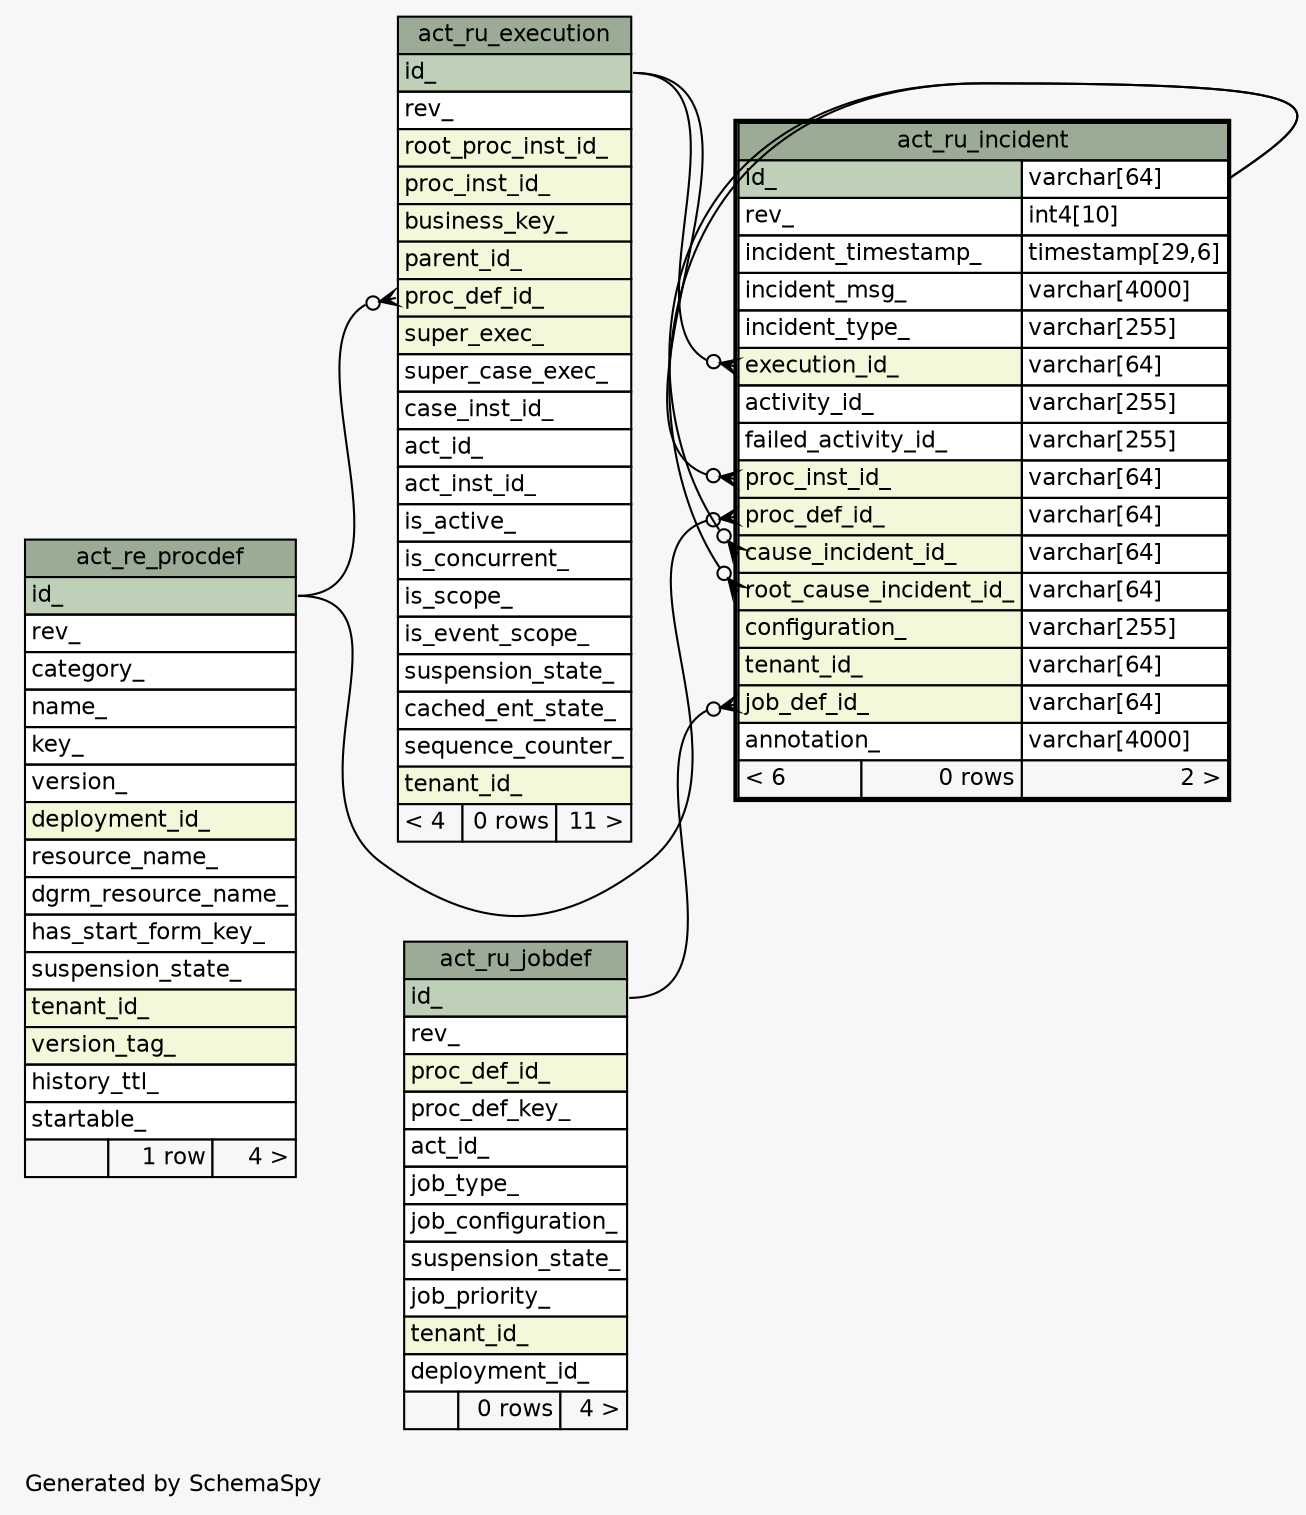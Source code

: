 // dot 2.43.0 on Linux 5.13.0-1017-azure
// SchemaSpy rev Unknown
digraph "oneDegreeRelationshipsDiagram" {
  graph [
    rankdir="RL"
    bgcolor="#f7f7f7"
    label="\nGenerated by SchemaSpy"
    labeljust="l"
    nodesep="0.18"
    ranksep="0.46"
    fontname="Helvetica"
    fontsize="11"
  ];
  node [
    fontname="Helvetica"
    fontsize="11"
    shape="plaintext"
  ];
  edge [
    arrowsize="0.8"
  ];
  "act_ru_execution":"proc_def_id_":w -> "act_re_procdef":"id_":e [arrowhead=none dir=back arrowtail=crowodot];
  "act_ru_incident":"cause_incident_id_":w -> "act_ru_incident":"id_.type":e [arrowhead=none dir=back arrowtail=crowodot];
  "act_ru_incident":"execution_id_":w -> "act_ru_execution":"id_":e [arrowhead=none dir=back arrowtail=crowodot];
  "act_ru_incident":"job_def_id_":w -> "act_ru_jobdef":"id_":e [arrowhead=none dir=back arrowtail=crowodot];
  "act_ru_incident":"proc_def_id_":w -> "act_re_procdef":"id_":e [arrowhead=none dir=back arrowtail=crowodot];
  "act_ru_incident":"proc_inst_id_":w -> "act_ru_execution":"id_":e [arrowhead=none dir=back arrowtail=crowodot];
  "act_ru_incident":"root_cause_incident_id_":w -> "act_ru_incident":"id_.type":e [arrowhead=none dir=back arrowtail=crowodot];
  "act_re_procdef" [
    label=<
    <TABLE BORDER="0" CELLBORDER="1" CELLSPACING="0" BGCOLOR="#ffffff">
      <TR><TD COLSPAN="3" BGCOLOR="#9bab96" ALIGN="CENTER">act_re_procdef</TD></TR>
      <TR><TD PORT="id_" COLSPAN="3" BGCOLOR="#bed1b8" ALIGN="LEFT">id_</TD></TR>
      <TR><TD PORT="rev_" COLSPAN="3" ALIGN="LEFT">rev_</TD></TR>
      <TR><TD PORT="category_" COLSPAN="3" ALIGN="LEFT">category_</TD></TR>
      <TR><TD PORT="name_" COLSPAN="3" ALIGN="LEFT">name_</TD></TR>
      <TR><TD PORT="key_" COLSPAN="3" ALIGN="LEFT">key_</TD></TR>
      <TR><TD PORT="version_" COLSPAN="3" ALIGN="LEFT">version_</TD></TR>
      <TR><TD PORT="deployment_id_" COLSPAN="3" BGCOLOR="#f4f7da" ALIGN="LEFT">deployment_id_</TD></TR>
      <TR><TD PORT="resource_name_" COLSPAN="3" ALIGN="LEFT">resource_name_</TD></TR>
      <TR><TD PORT="dgrm_resource_name_" COLSPAN="3" ALIGN="LEFT">dgrm_resource_name_</TD></TR>
      <TR><TD PORT="has_start_form_key_" COLSPAN="3" ALIGN="LEFT">has_start_form_key_</TD></TR>
      <TR><TD PORT="suspension_state_" COLSPAN="3" ALIGN="LEFT">suspension_state_</TD></TR>
      <TR><TD PORT="tenant_id_" COLSPAN="3" BGCOLOR="#f4f7da" ALIGN="LEFT">tenant_id_</TD></TR>
      <TR><TD PORT="version_tag_" COLSPAN="3" BGCOLOR="#f4f7da" ALIGN="LEFT">version_tag_</TD></TR>
      <TR><TD PORT="history_ttl_" COLSPAN="3" ALIGN="LEFT">history_ttl_</TD></TR>
      <TR><TD PORT="startable_" COLSPAN="3" ALIGN="LEFT">startable_</TD></TR>
      <TR><TD ALIGN="LEFT" BGCOLOR="#f7f7f7">  </TD><TD ALIGN="RIGHT" BGCOLOR="#f7f7f7">1 row</TD><TD ALIGN="RIGHT" BGCOLOR="#f7f7f7">4 &gt;</TD></TR>
    </TABLE>>
    URL="act_re_procdef.html"
    tooltip="act_re_procdef"
  ];
  "act_ru_execution" [
    label=<
    <TABLE BORDER="0" CELLBORDER="1" CELLSPACING="0" BGCOLOR="#ffffff">
      <TR><TD COLSPAN="3" BGCOLOR="#9bab96" ALIGN="CENTER">act_ru_execution</TD></TR>
      <TR><TD PORT="id_" COLSPAN="3" BGCOLOR="#bed1b8" ALIGN="LEFT">id_</TD></TR>
      <TR><TD PORT="rev_" COLSPAN="3" ALIGN="LEFT">rev_</TD></TR>
      <TR><TD PORT="root_proc_inst_id_" COLSPAN="3" BGCOLOR="#f4f7da" ALIGN="LEFT">root_proc_inst_id_</TD></TR>
      <TR><TD PORT="proc_inst_id_" COLSPAN="3" BGCOLOR="#f4f7da" ALIGN="LEFT">proc_inst_id_</TD></TR>
      <TR><TD PORT="business_key_" COLSPAN="3" BGCOLOR="#f4f7da" ALIGN="LEFT">business_key_</TD></TR>
      <TR><TD PORT="parent_id_" COLSPAN="3" BGCOLOR="#f4f7da" ALIGN="LEFT">parent_id_</TD></TR>
      <TR><TD PORT="proc_def_id_" COLSPAN="3" BGCOLOR="#f4f7da" ALIGN="LEFT">proc_def_id_</TD></TR>
      <TR><TD PORT="super_exec_" COLSPAN="3" BGCOLOR="#f4f7da" ALIGN="LEFT">super_exec_</TD></TR>
      <TR><TD PORT="super_case_exec_" COLSPAN="3" ALIGN="LEFT">super_case_exec_</TD></TR>
      <TR><TD PORT="case_inst_id_" COLSPAN="3" ALIGN="LEFT">case_inst_id_</TD></TR>
      <TR><TD PORT="act_id_" COLSPAN="3" ALIGN="LEFT">act_id_</TD></TR>
      <TR><TD PORT="act_inst_id_" COLSPAN="3" ALIGN="LEFT">act_inst_id_</TD></TR>
      <TR><TD PORT="is_active_" COLSPAN="3" ALIGN="LEFT">is_active_</TD></TR>
      <TR><TD PORT="is_concurrent_" COLSPAN="3" ALIGN="LEFT">is_concurrent_</TD></TR>
      <TR><TD PORT="is_scope_" COLSPAN="3" ALIGN="LEFT">is_scope_</TD></TR>
      <TR><TD PORT="is_event_scope_" COLSPAN="3" ALIGN="LEFT">is_event_scope_</TD></TR>
      <TR><TD PORT="suspension_state_" COLSPAN="3" ALIGN="LEFT">suspension_state_</TD></TR>
      <TR><TD PORT="cached_ent_state_" COLSPAN="3" ALIGN="LEFT">cached_ent_state_</TD></TR>
      <TR><TD PORT="sequence_counter_" COLSPAN="3" ALIGN="LEFT">sequence_counter_</TD></TR>
      <TR><TD PORT="tenant_id_" COLSPAN="3" BGCOLOR="#f4f7da" ALIGN="LEFT">tenant_id_</TD></TR>
      <TR><TD ALIGN="LEFT" BGCOLOR="#f7f7f7">&lt; 4</TD><TD ALIGN="RIGHT" BGCOLOR="#f7f7f7">0 rows</TD><TD ALIGN="RIGHT" BGCOLOR="#f7f7f7">11 &gt;</TD></TR>
    </TABLE>>
    URL="act_ru_execution.html"
    tooltip="act_ru_execution"
  ];
  "act_ru_incident" [
    label=<
    <TABLE BORDER="2" CELLBORDER="1" CELLSPACING="0" BGCOLOR="#ffffff">
      <TR><TD COLSPAN="3" BGCOLOR="#9bab96" ALIGN="CENTER">act_ru_incident</TD></TR>
      <TR><TD PORT="id_" COLSPAN="2" BGCOLOR="#bed1b8" ALIGN="LEFT">id_</TD><TD PORT="id_.type" ALIGN="LEFT">varchar[64]</TD></TR>
      <TR><TD PORT="rev_" COLSPAN="2" ALIGN="LEFT">rev_</TD><TD PORT="rev_.type" ALIGN="LEFT">int4[10]</TD></TR>
      <TR><TD PORT="incident_timestamp_" COLSPAN="2" ALIGN="LEFT">incident_timestamp_</TD><TD PORT="incident_timestamp_.type" ALIGN="LEFT">timestamp[29,6]</TD></TR>
      <TR><TD PORT="incident_msg_" COLSPAN="2" ALIGN="LEFT">incident_msg_</TD><TD PORT="incident_msg_.type" ALIGN="LEFT">varchar[4000]</TD></TR>
      <TR><TD PORT="incident_type_" COLSPAN="2" ALIGN="LEFT">incident_type_</TD><TD PORT="incident_type_.type" ALIGN="LEFT">varchar[255]</TD></TR>
      <TR><TD PORT="execution_id_" COLSPAN="2" BGCOLOR="#f4f7da" ALIGN="LEFT">execution_id_</TD><TD PORT="execution_id_.type" ALIGN="LEFT">varchar[64]</TD></TR>
      <TR><TD PORT="activity_id_" COLSPAN="2" ALIGN="LEFT">activity_id_</TD><TD PORT="activity_id_.type" ALIGN="LEFT">varchar[255]</TD></TR>
      <TR><TD PORT="failed_activity_id_" COLSPAN="2" ALIGN="LEFT">failed_activity_id_</TD><TD PORT="failed_activity_id_.type" ALIGN="LEFT">varchar[255]</TD></TR>
      <TR><TD PORT="proc_inst_id_" COLSPAN="2" BGCOLOR="#f4f7da" ALIGN="LEFT">proc_inst_id_</TD><TD PORT="proc_inst_id_.type" ALIGN="LEFT">varchar[64]</TD></TR>
      <TR><TD PORT="proc_def_id_" COLSPAN="2" BGCOLOR="#f4f7da" ALIGN="LEFT">proc_def_id_</TD><TD PORT="proc_def_id_.type" ALIGN="LEFT">varchar[64]</TD></TR>
      <TR><TD PORT="cause_incident_id_" COLSPAN="2" BGCOLOR="#f4f7da" ALIGN="LEFT">cause_incident_id_</TD><TD PORT="cause_incident_id_.type" ALIGN="LEFT">varchar[64]</TD></TR>
      <TR><TD PORT="root_cause_incident_id_" COLSPAN="2" BGCOLOR="#f4f7da" ALIGN="LEFT">root_cause_incident_id_</TD><TD PORT="root_cause_incident_id_.type" ALIGN="LEFT">varchar[64]</TD></TR>
      <TR><TD PORT="configuration_" COLSPAN="2" BGCOLOR="#f4f7da" ALIGN="LEFT">configuration_</TD><TD PORT="configuration_.type" ALIGN="LEFT">varchar[255]</TD></TR>
      <TR><TD PORT="tenant_id_" COLSPAN="2" BGCOLOR="#f4f7da" ALIGN="LEFT">tenant_id_</TD><TD PORT="tenant_id_.type" ALIGN="LEFT">varchar[64]</TD></TR>
      <TR><TD PORT="job_def_id_" COLSPAN="2" BGCOLOR="#f4f7da" ALIGN="LEFT">job_def_id_</TD><TD PORT="job_def_id_.type" ALIGN="LEFT">varchar[64]</TD></TR>
      <TR><TD PORT="annotation_" COLSPAN="2" ALIGN="LEFT">annotation_</TD><TD PORT="annotation_.type" ALIGN="LEFT">varchar[4000]</TD></TR>
      <TR><TD ALIGN="LEFT" BGCOLOR="#f7f7f7">&lt; 6</TD><TD ALIGN="RIGHT" BGCOLOR="#f7f7f7">0 rows</TD><TD ALIGN="RIGHT" BGCOLOR="#f7f7f7">2 &gt;</TD></TR>
    </TABLE>>
    URL="act_ru_incident.html"
    tooltip="act_ru_incident"
  ];
  "act_ru_jobdef" [
    label=<
    <TABLE BORDER="0" CELLBORDER="1" CELLSPACING="0" BGCOLOR="#ffffff">
      <TR><TD COLSPAN="3" BGCOLOR="#9bab96" ALIGN="CENTER">act_ru_jobdef</TD></TR>
      <TR><TD PORT="id_" COLSPAN="3" BGCOLOR="#bed1b8" ALIGN="LEFT">id_</TD></TR>
      <TR><TD PORT="rev_" COLSPAN="3" ALIGN="LEFT">rev_</TD></TR>
      <TR><TD PORT="proc_def_id_" COLSPAN="3" BGCOLOR="#f4f7da" ALIGN="LEFT">proc_def_id_</TD></TR>
      <TR><TD PORT="proc_def_key_" COLSPAN="3" ALIGN="LEFT">proc_def_key_</TD></TR>
      <TR><TD PORT="act_id_" COLSPAN="3" ALIGN="LEFT">act_id_</TD></TR>
      <TR><TD PORT="job_type_" COLSPAN="3" ALIGN="LEFT">job_type_</TD></TR>
      <TR><TD PORT="job_configuration_" COLSPAN="3" ALIGN="LEFT">job_configuration_</TD></TR>
      <TR><TD PORT="suspension_state_" COLSPAN="3" ALIGN="LEFT">suspension_state_</TD></TR>
      <TR><TD PORT="job_priority_" COLSPAN="3" ALIGN="LEFT">job_priority_</TD></TR>
      <TR><TD PORT="tenant_id_" COLSPAN="3" BGCOLOR="#f4f7da" ALIGN="LEFT">tenant_id_</TD></TR>
      <TR><TD PORT="deployment_id_" COLSPAN="3" ALIGN="LEFT">deployment_id_</TD></TR>
      <TR><TD ALIGN="LEFT" BGCOLOR="#f7f7f7">  </TD><TD ALIGN="RIGHT" BGCOLOR="#f7f7f7">0 rows</TD><TD ALIGN="RIGHT" BGCOLOR="#f7f7f7">4 &gt;</TD></TR>
    </TABLE>>
    URL="act_ru_jobdef.html"
    tooltip="act_ru_jobdef"
  ];
}
